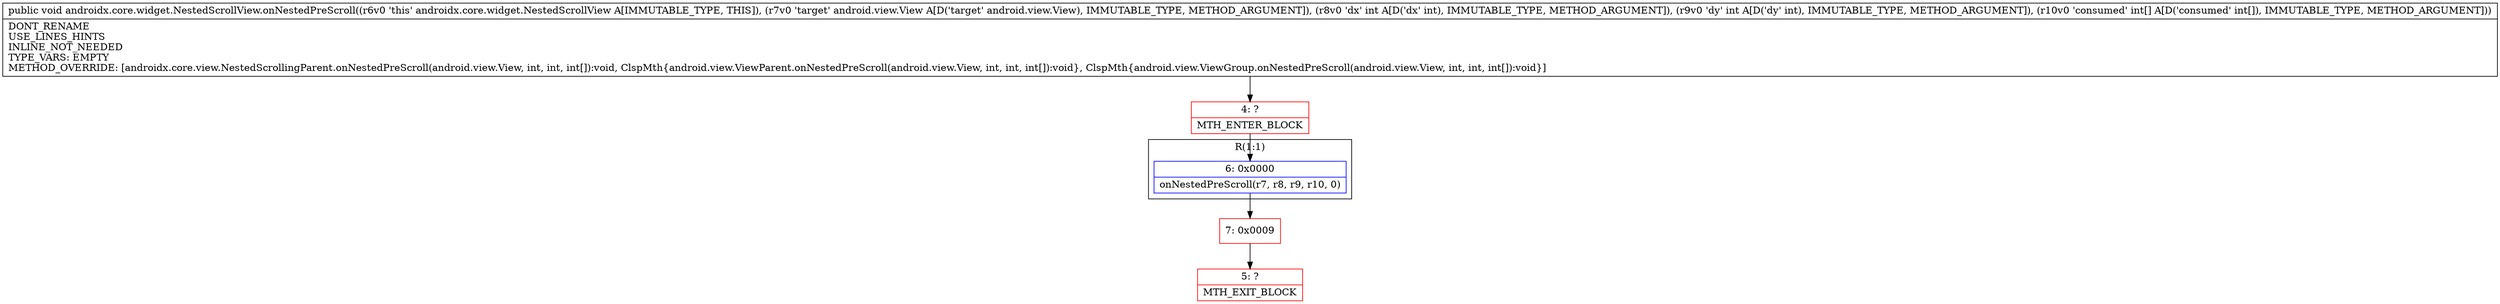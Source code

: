 digraph "CFG forandroidx.core.widget.NestedScrollView.onNestedPreScroll(Landroid\/view\/View;II[I)V" {
subgraph cluster_Region_524584358 {
label = "R(1:1)";
node [shape=record,color=blue];
Node_6 [shape=record,label="{6\:\ 0x0000|onNestedPreScroll(r7, r8, r9, r10, 0)\l}"];
}
Node_4 [shape=record,color=red,label="{4\:\ ?|MTH_ENTER_BLOCK\l}"];
Node_7 [shape=record,color=red,label="{7\:\ 0x0009}"];
Node_5 [shape=record,color=red,label="{5\:\ ?|MTH_EXIT_BLOCK\l}"];
MethodNode[shape=record,label="{public void androidx.core.widget.NestedScrollView.onNestedPreScroll((r6v0 'this' androidx.core.widget.NestedScrollView A[IMMUTABLE_TYPE, THIS]), (r7v0 'target' android.view.View A[D('target' android.view.View), IMMUTABLE_TYPE, METHOD_ARGUMENT]), (r8v0 'dx' int A[D('dx' int), IMMUTABLE_TYPE, METHOD_ARGUMENT]), (r9v0 'dy' int A[D('dy' int), IMMUTABLE_TYPE, METHOD_ARGUMENT]), (r10v0 'consumed' int[] A[D('consumed' int[]), IMMUTABLE_TYPE, METHOD_ARGUMENT]))  | DONT_RENAME\lUSE_LINES_HINTS\lINLINE_NOT_NEEDED\lTYPE_VARS: EMPTY\lMETHOD_OVERRIDE: [androidx.core.view.NestedScrollingParent.onNestedPreScroll(android.view.View, int, int, int[]):void, ClspMth\{android.view.ViewParent.onNestedPreScroll(android.view.View, int, int, int[]):void\}, ClspMth\{android.view.ViewGroup.onNestedPreScroll(android.view.View, int, int, int[]):void\}]\l}"];
MethodNode -> Node_4;Node_6 -> Node_7;
Node_4 -> Node_6;
Node_7 -> Node_5;
}

